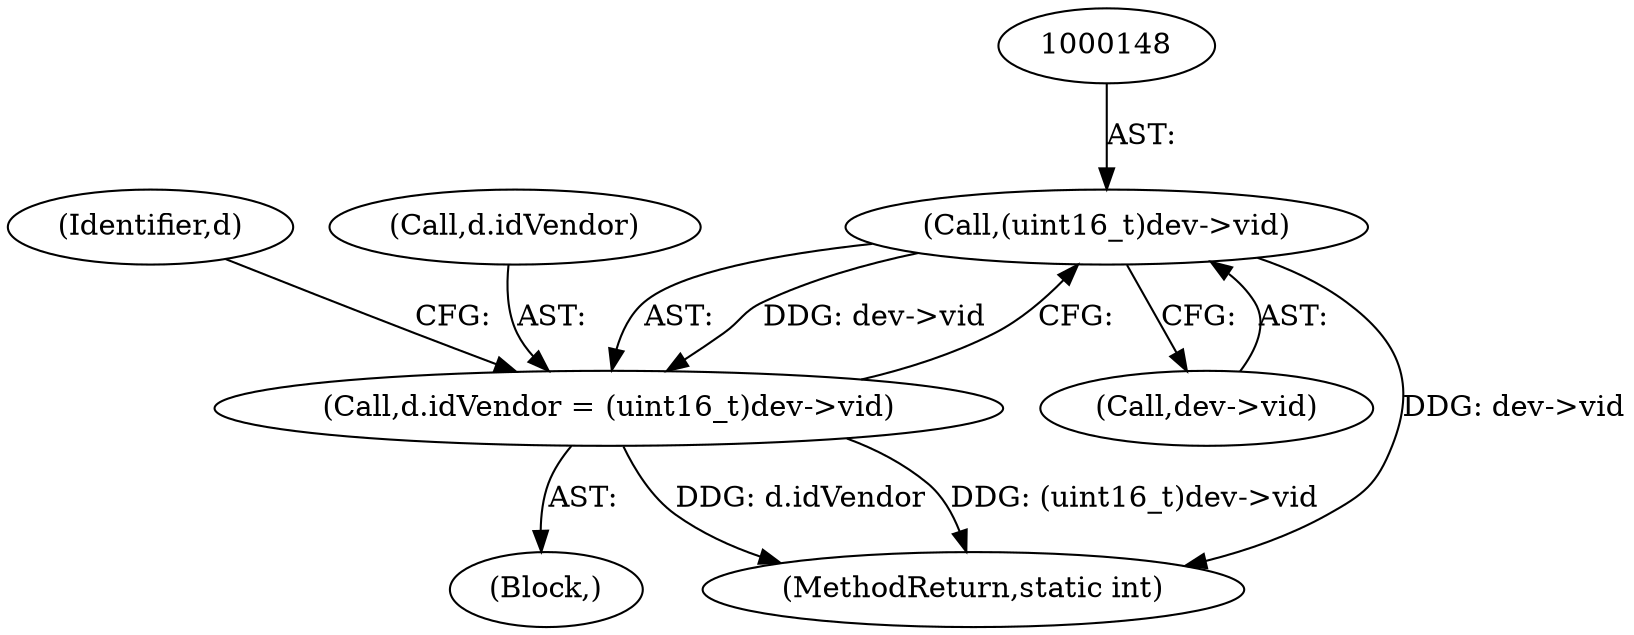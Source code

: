 digraph "1_Chrome_ac149a8d4371c0e01e0934fdd57b09e86f96b5b9_2@pointer" {
"1000147" [label="(Call,(uint16_t)dev->vid)"];
"1000143" [label="(Call,d.idVendor = (uint16_t)dev->vid)"];
"1000154" [label="(Identifier,d)"];
"1000106" [label="(Block,)"];
"1000144" [label="(Call,d.idVendor)"];
"1000147" [label="(Call,(uint16_t)dev->vid)"];
"1000143" [label="(Call,d.idVendor = (uint16_t)dev->vid)"];
"1000149" [label="(Call,dev->vid)"];
"1000215" [label="(MethodReturn,static int)"];
"1000147" -> "1000143"  [label="AST: "];
"1000147" -> "1000149"  [label="CFG: "];
"1000148" -> "1000147"  [label="AST: "];
"1000149" -> "1000147"  [label="AST: "];
"1000143" -> "1000147"  [label="CFG: "];
"1000147" -> "1000215"  [label="DDG: dev->vid"];
"1000147" -> "1000143"  [label="DDG: dev->vid"];
"1000143" -> "1000106"  [label="AST: "];
"1000144" -> "1000143"  [label="AST: "];
"1000154" -> "1000143"  [label="CFG: "];
"1000143" -> "1000215"  [label="DDG: d.idVendor"];
"1000143" -> "1000215"  [label="DDG: (uint16_t)dev->vid"];
}

